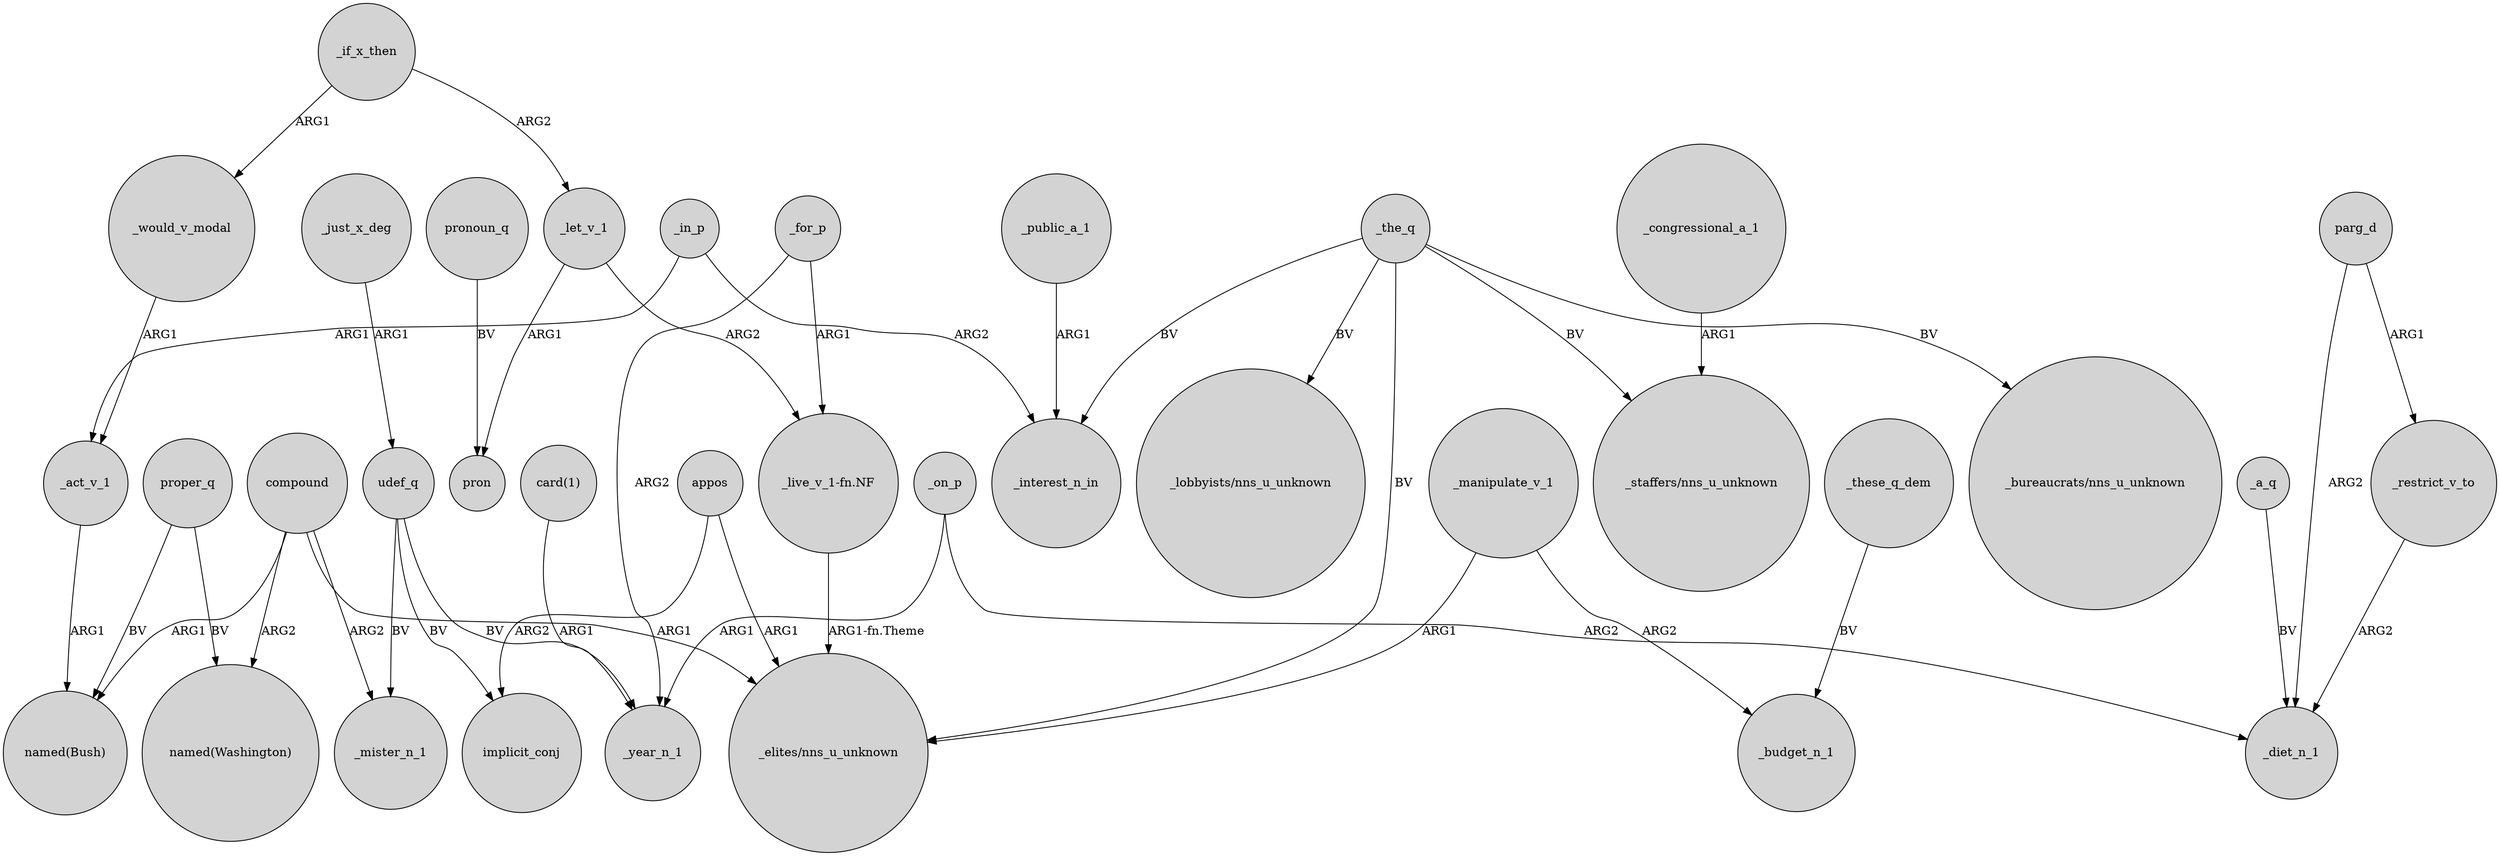 digraph {
	node [shape=circle style=filled]
	_in_p -> _act_v_1 [label=ARG1]
	_just_x_deg -> udef_q [label=ARG1]
	_for_p -> _year_n_1 [label=ARG2]
	"_live_v_1-fn.NF" -> "_elites/nns_u_unknown" [label="ARG1-fn.Theme"]
	_manipulate_v_1 -> _budget_n_1 [label=ARG2]
	_the_q -> _interest_n_in [label=BV]
	_in_p -> _interest_n_in [label=ARG2]
	appos -> "_elites/nns_u_unknown" [label=ARG1]
	_the_q -> "_lobbyists/nns_u_unknown" [label=BV]
	compound -> _mister_n_1 [label=ARG2]
	_these_q_dem -> _budget_n_1 [label=BV]
	_on_p -> _diet_n_1 [label=ARG2]
	udef_q -> _mister_n_1 [label=BV]
	_let_v_1 -> "_live_v_1-fn.NF" [label=ARG2]
	appos -> implicit_conj [label=ARG2]
	_the_q -> "_bureaucrats/nns_u_unknown" [label=BV]
	_would_v_modal -> _act_v_1 [label=ARG1]
	udef_q -> implicit_conj [label=BV]
	_act_v_1 -> "named(Bush)" [label=ARG1]
	proper_q -> "named(Washington)" [label=BV]
	_on_p -> _year_n_1 [label=ARG1]
	pronoun_q -> pron [label=BV]
	_public_a_1 -> _interest_n_in [label=ARG1]
	compound -> "_elites/nns_u_unknown" [label=ARG1]
	_a_q -> _diet_n_1 [label=BV]
	proper_q -> "named(Bush)" [label=BV]
	parg_d -> _diet_n_1 [label=ARG2]
	_restrict_v_to -> _diet_n_1 [label=ARG2]
	_let_v_1 -> pron [label=ARG1]
	"card(1)" -> _year_n_1 [label=ARG1]
	udef_q -> _year_n_1 [label=BV]
	_if_x_then -> _would_v_modal [label=ARG1]
	parg_d -> _restrict_v_to [label=ARG1]
	compound -> "named(Washington)" [label=ARG2]
	_for_p -> "_live_v_1-fn.NF" [label=ARG1]
	_manipulate_v_1 -> "_elites/nns_u_unknown" [label=ARG1]
	_if_x_then -> _let_v_1 [label=ARG2]
	_the_q -> "_staffers/nns_u_unknown" [label=BV]
	_congressional_a_1 -> "_staffers/nns_u_unknown" [label=ARG1]
	compound -> "named(Bush)" [label=ARG1]
	_the_q -> "_elites/nns_u_unknown" [label=BV]
}
